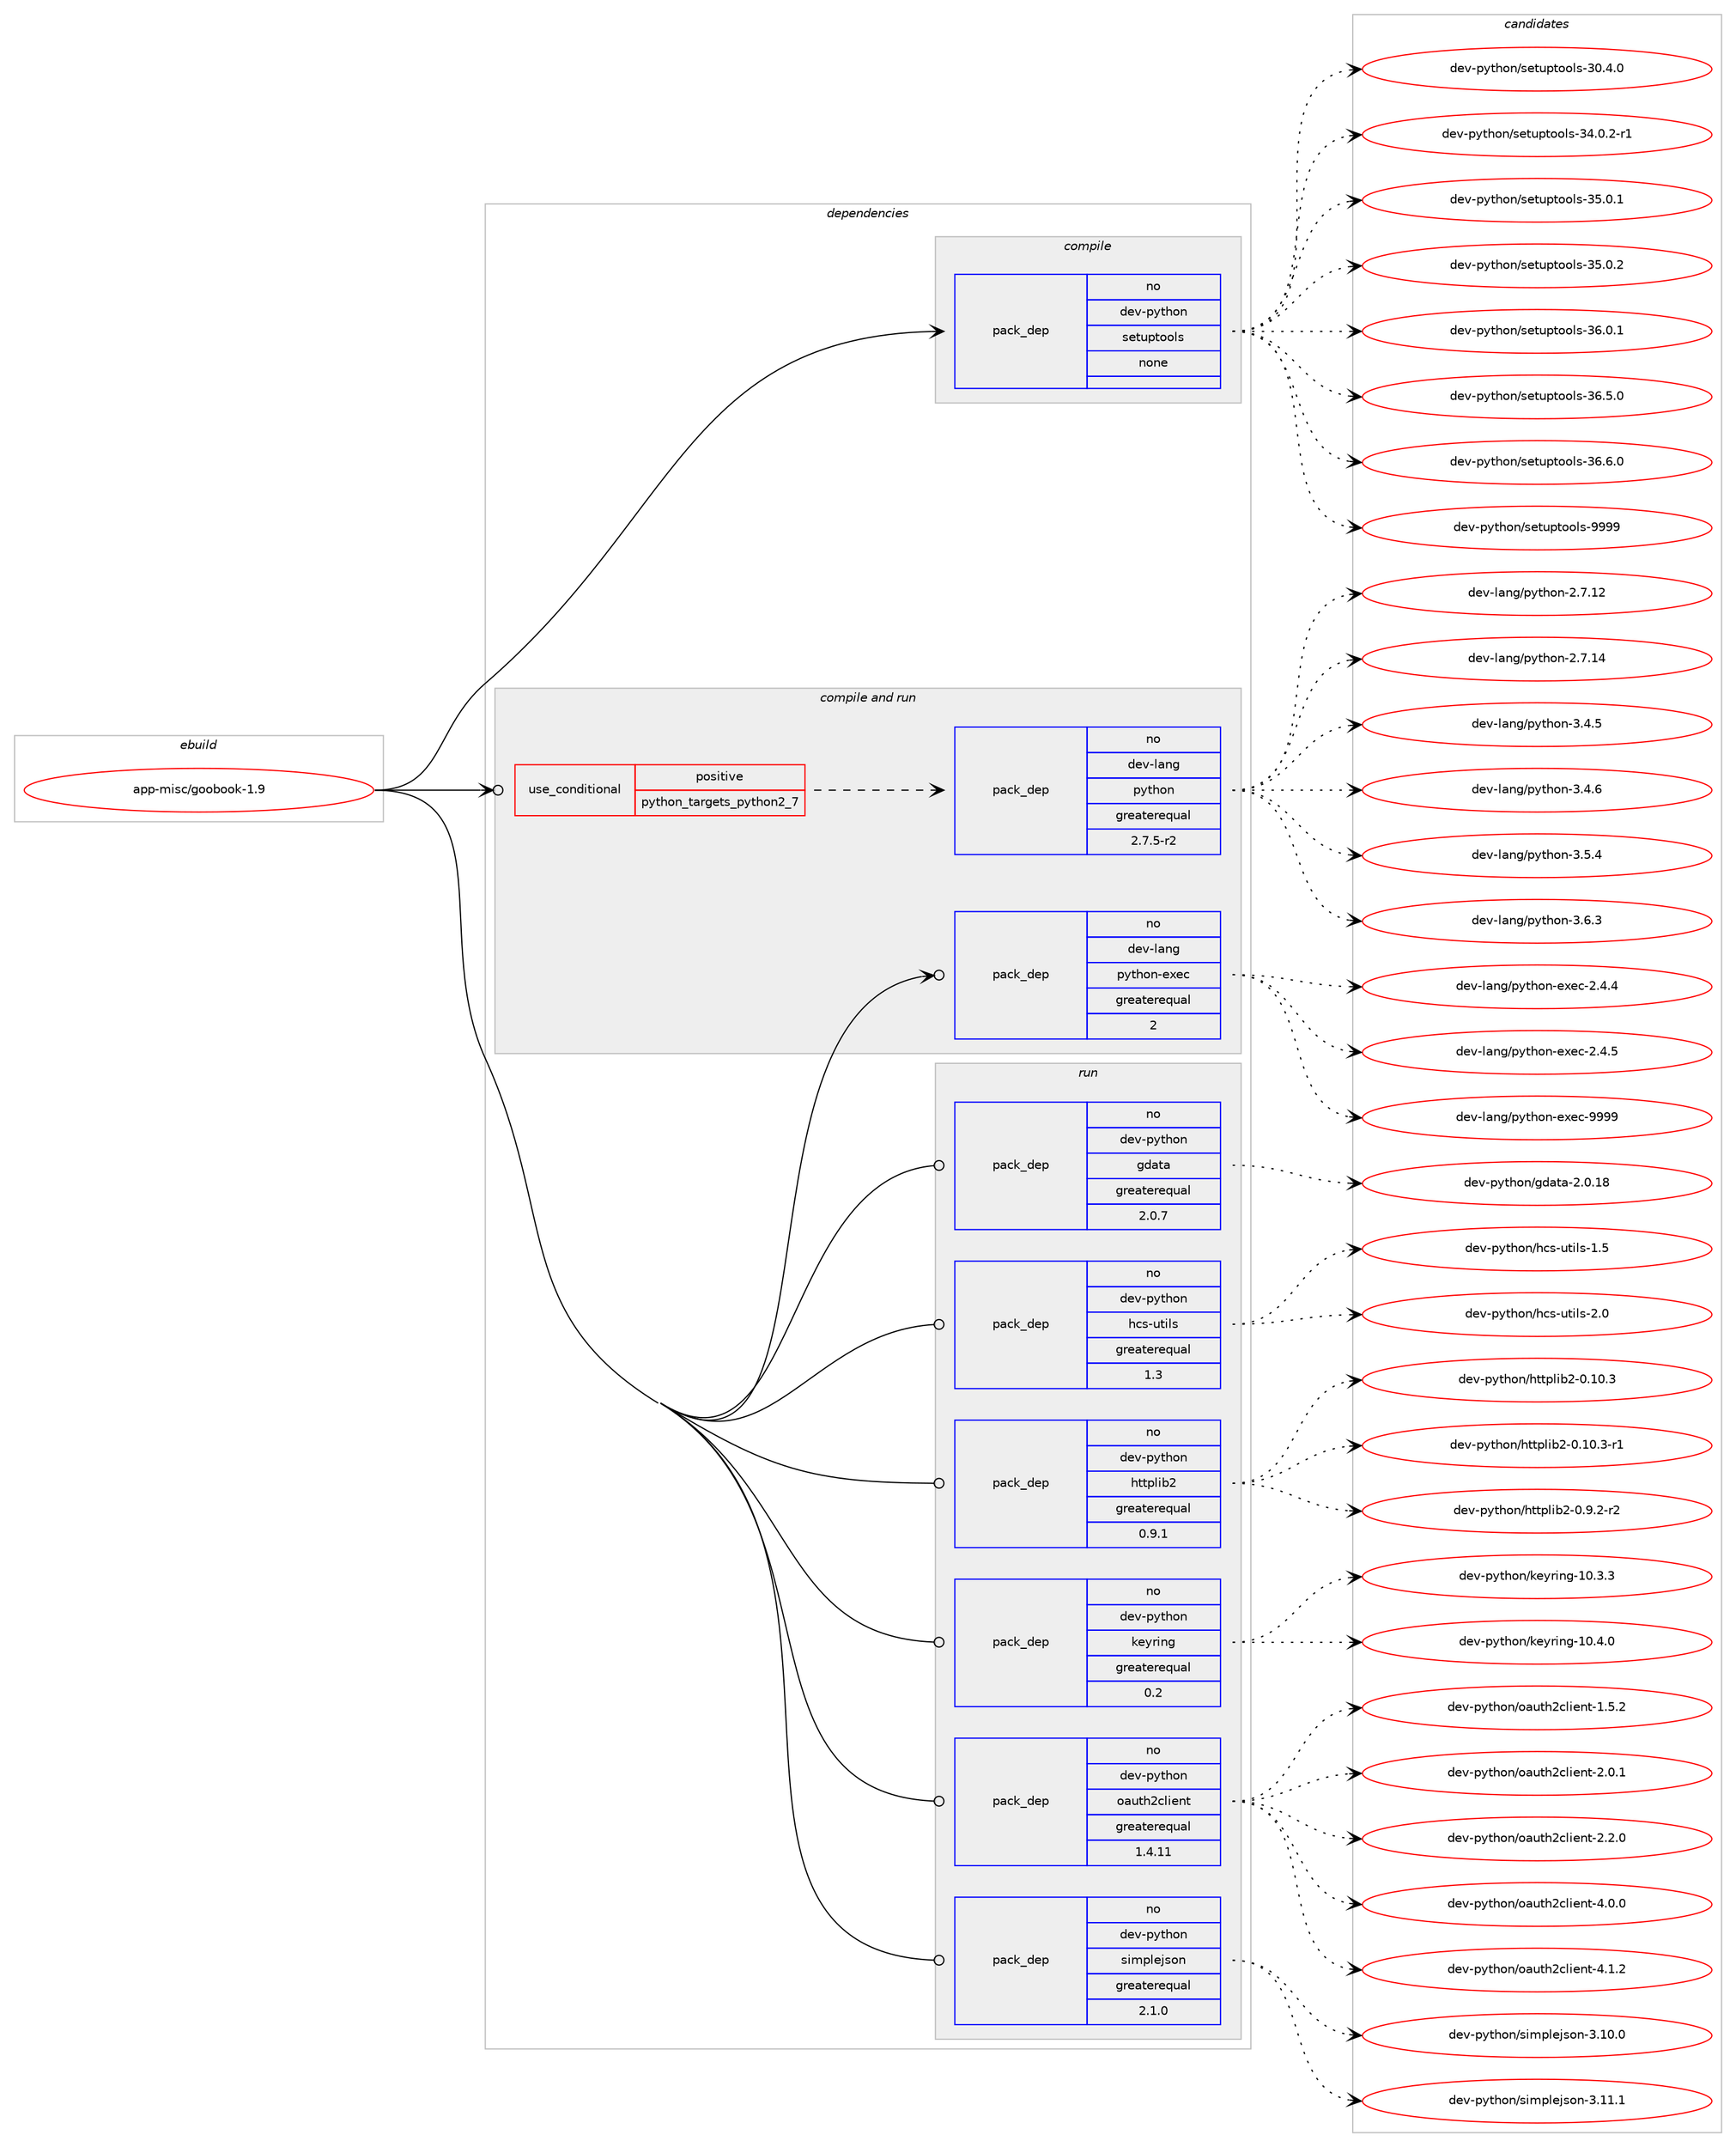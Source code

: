 digraph prolog {

# *************
# Graph options
# *************

newrank=true;
concentrate=true;
compound=true;
graph [rankdir=LR,fontname=Helvetica,fontsize=10,ranksep=1.5];#, ranksep=2.5, nodesep=0.2];
edge  [arrowhead=vee];
node  [fontname=Helvetica,fontsize=10];

# **********
# The ebuild
# **********

subgraph cluster_leftcol {
color=gray;
rank=same;
label=<<i>ebuild</i>>;
id [label="app-misc/goobook-1.9", color=red, width=4, href="../app-misc/goobook-1.9.svg"];
}

# ****************
# The dependencies
# ****************

subgraph cluster_midcol {
color=gray;
label=<<i>dependencies</i>>;
subgraph cluster_compile {
fillcolor="#eeeeee";
style=filled;
label=<<i>compile</i>>;
subgraph pack33016 {
dependency46099 [label=<<TABLE BORDER="0" CELLBORDER="1" CELLSPACING="0" CELLPADDING="4" WIDTH="220"><TR><TD ROWSPAN="6" CELLPADDING="30">pack_dep</TD></TR><TR><TD WIDTH="110">no</TD></TR><TR><TD>dev-python</TD></TR><TR><TD>setuptools</TD></TR><TR><TD>none</TD></TR><TR><TD></TD></TR></TABLE>>, shape=none, color=blue];
}
id:e -> dependency46099:w [weight=20,style="solid",arrowhead="vee"];
}
subgraph cluster_compileandrun {
fillcolor="#eeeeee";
style=filled;
label=<<i>compile and run</i>>;
subgraph cond12311 {
dependency46100 [label=<<TABLE BORDER="0" CELLBORDER="1" CELLSPACING="0" CELLPADDING="4"><TR><TD ROWSPAN="3" CELLPADDING="10">use_conditional</TD></TR><TR><TD>positive</TD></TR><TR><TD>python_targets_python2_7</TD></TR></TABLE>>, shape=none, color=red];
subgraph pack33017 {
dependency46101 [label=<<TABLE BORDER="0" CELLBORDER="1" CELLSPACING="0" CELLPADDING="4" WIDTH="220"><TR><TD ROWSPAN="6" CELLPADDING="30">pack_dep</TD></TR><TR><TD WIDTH="110">no</TD></TR><TR><TD>dev-lang</TD></TR><TR><TD>python</TD></TR><TR><TD>greaterequal</TD></TR><TR><TD>2.7.5-r2</TD></TR></TABLE>>, shape=none, color=blue];
}
dependency46100:e -> dependency46101:w [weight=20,style="dashed",arrowhead="vee"];
}
id:e -> dependency46100:w [weight=20,style="solid",arrowhead="odotvee"];
subgraph pack33018 {
dependency46102 [label=<<TABLE BORDER="0" CELLBORDER="1" CELLSPACING="0" CELLPADDING="4" WIDTH="220"><TR><TD ROWSPAN="6" CELLPADDING="30">pack_dep</TD></TR><TR><TD WIDTH="110">no</TD></TR><TR><TD>dev-lang</TD></TR><TR><TD>python-exec</TD></TR><TR><TD>greaterequal</TD></TR><TR><TD>2</TD></TR></TABLE>>, shape=none, color=blue];
}
id:e -> dependency46102:w [weight=20,style="solid",arrowhead="odotvee"];
}
subgraph cluster_run {
fillcolor="#eeeeee";
style=filled;
label=<<i>run</i>>;
subgraph pack33019 {
dependency46103 [label=<<TABLE BORDER="0" CELLBORDER="1" CELLSPACING="0" CELLPADDING="4" WIDTH="220"><TR><TD ROWSPAN="6" CELLPADDING="30">pack_dep</TD></TR><TR><TD WIDTH="110">no</TD></TR><TR><TD>dev-python</TD></TR><TR><TD>gdata</TD></TR><TR><TD>greaterequal</TD></TR><TR><TD>2.0.7</TD></TR></TABLE>>, shape=none, color=blue];
}
id:e -> dependency46103:w [weight=20,style="solid",arrowhead="odot"];
subgraph pack33020 {
dependency46104 [label=<<TABLE BORDER="0" CELLBORDER="1" CELLSPACING="0" CELLPADDING="4" WIDTH="220"><TR><TD ROWSPAN="6" CELLPADDING="30">pack_dep</TD></TR><TR><TD WIDTH="110">no</TD></TR><TR><TD>dev-python</TD></TR><TR><TD>hcs-utils</TD></TR><TR><TD>greaterequal</TD></TR><TR><TD>1.3</TD></TR></TABLE>>, shape=none, color=blue];
}
id:e -> dependency46104:w [weight=20,style="solid",arrowhead="odot"];
subgraph pack33021 {
dependency46105 [label=<<TABLE BORDER="0" CELLBORDER="1" CELLSPACING="0" CELLPADDING="4" WIDTH="220"><TR><TD ROWSPAN="6" CELLPADDING="30">pack_dep</TD></TR><TR><TD WIDTH="110">no</TD></TR><TR><TD>dev-python</TD></TR><TR><TD>httplib2</TD></TR><TR><TD>greaterequal</TD></TR><TR><TD>0.9.1</TD></TR></TABLE>>, shape=none, color=blue];
}
id:e -> dependency46105:w [weight=20,style="solid",arrowhead="odot"];
subgraph pack33022 {
dependency46106 [label=<<TABLE BORDER="0" CELLBORDER="1" CELLSPACING="0" CELLPADDING="4" WIDTH="220"><TR><TD ROWSPAN="6" CELLPADDING="30">pack_dep</TD></TR><TR><TD WIDTH="110">no</TD></TR><TR><TD>dev-python</TD></TR><TR><TD>keyring</TD></TR><TR><TD>greaterequal</TD></TR><TR><TD>0.2</TD></TR></TABLE>>, shape=none, color=blue];
}
id:e -> dependency46106:w [weight=20,style="solid",arrowhead="odot"];
subgraph pack33023 {
dependency46107 [label=<<TABLE BORDER="0" CELLBORDER="1" CELLSPACING="0" CELLPADDING="4" WIDTH="220"><TR><TD ROWSPAN="6" CELLPADDING="30">pack_dep</TD></TR><TR><TD WIDTH="110">no</TD></TR><TR><TD>dev-python</TD></TR><TR><TD>oauth2client</TD></TR><TR><TD>greaterequal</TD></TR><TR><TD>1.4.11</TD></TR></TABLE>>, shape=none, color=blue];
}
id:e -> dependency46107:w [weight=20,style="solid",arrowhead="odot"];
subgraph pack33024 {
dependency46108 [label=<<TABLE BORDER="0" CELLBORDER="1" CELLSPACING="0" CELLPADDING="4" WIDTH="220"><TR><TD ROWSPAN="6" CELLPADDING="30">pack_dep</TD></TR><TR><TD WIDTH="110">no</TD></TR><TR><TD>dev-python</TD></TR><TR><TD>simplejson</TD></TR><TR><TD>greaterequal</TD></TR><TR><TD>2.1.0</TD></TR></TABLE>>, shape=none, color=blue];
}
id:e -> dependency46108:w [weight=20,style="solid",arrowhead="odot"];
}
}

# **************
# The candidates
# **************

subgraph cluster_choices {
rank=same;
color=gray;
label=<<i>candidates</i>>;

subgraph choice33016 {
color=black;
nodesep=1;
choice100101118451121211161041111104711510111611711211611111110811545514846524648 [label="dev-python/setuptools-30.4.0", color=red, width=4,href="../dev-python/setuptools-30.4.0.svg"];
choice1001011184511212111610411111047115101116117112116111111108115455152464846504511449 [label="dev-python/setuptools-34.0.2-r1", color=red, width=4,href="../dev-python/setuptools-34.0.2-r1.svg"];
choice100101118451121211161041111104711510111611711211611111110811545515346484649 [label="dev-python/setuptools-35.0.1", color=red, width=4,href="../dev-python/setuptools-35.0.1.svg"];
choice100101118451121211161041111104711510111611711211611111110811545515346484650 [label="dev-python/setuptools-35.0.2", color=red, width=4,href="../dev-python/setuptools-35.0.2.svg"];
choice100101118451121211161041111104711510111611711211611111110811545515446484649 [label="dev-python/setuptools-36.0.1", color=red, width=4,href="../dev-python/setuptools-36.0.1.svg"];
choice100101118451121211161041111104711510111611711211611111110811545515446534648 [label="dev-python/setuptools-36.5.0", color=red, width=4,href="../dev-python/setuptools-36.5.0.svg"];
choice100101118451121211161041111104711510111611711211611111110811545515446544648 [label="dev-python/setuptools-36.6.0", color=red, width=4,href="../dev-python/setuptools-36.6.0.svg"];
choice10010111845112121116104111110471151011161171121161111111081154557575757 [label="dev-python/setuptools-9999", color=red, width=4,href="../dev-python/setuptools-9999.svg"];
dependency46099:e -> choice100101118451121211161041111104711510111611711211611111110811545514846524648:w [style=dotted,weight="100"];
dependency46099:e -> choice1001011184511212111610411111047115101116117112116111111108115455152464846504511449:w [style=dotted,weight="100"];
dependency46099:e -> choice100101118451121211161041111104711510111611711211611111110811545515346484649:w [style=dotted,weight="100"];
dependency46099:e -> choice100101118451121211161041111104711510111611711211611111110811545515346484650:w [style=dotted,weight="100"];
dependency46099:e -> choice100101118451121211161041111104711510111611711211611111110811545515446484649:w [style=dotted,weight="100"];
dependency46099:e -> choice100101118451121211161041111104711510111611711211611111110811545515446534648:w [style=dotted,weight="100"];
dependency46099:e -> choice100101118451121211161041111104711510111611711211611111110811545515446544648:w [style=dotted,weight="100"];
dependency46099:e -> choice10010111845112121116104111110471151011161171121161111111081154557575757:w [style=dotted,weight="100"];
}
subgraph choice33017 {
color=black;
nodesep=1;
choice10010111845108971101034711212111610411111045504655464950 [label="dev-lang/python-2.7.12", color=red, width=4,href="../dev-lang/python-2.7.12.svg"];
choice10010111845108971101034711212111610411111045504655464952 [label="dev-lang/python-2.7.14", color=red, width=4,href="../dev-lang/python-2.7.14.svg"];
choice100101118451089711010347112121116104111110455146524653 [label="dev-lang/python-3.4.5", color=red, width=4,href="../dev-lang/python-3.4.5.svg"];
choice100101118451089711010347112121116104111110455146524654 [label="dev-lang/python-3.4.6", color=red, width=4,href="../dev-lang/python-3.4.6.svg"];
choice100101118451089711010347112121116104111110455146534652 [label="dev-lang/python-3.5.4", color=red, width=4,href="../dev-lang/python-3.5.4.svg"];
choice100101118451089711010347112121116104111110455146544651 [label="dev-lang/python-3.6.3", color=red, width=4,href="../dev-lang/python-3.6.3.svg"];
dependency46101:e -> choice10010111845108971101034711212111610411111045504655464950:w [style=dotted,weight="100"];
dependency46101:e -> choice10010111845108971101034711212111610411111045504655464952:w [style=dotted,weight="100"];
dependency46101:e -> choice100101118451089711010347112121116104111110455146524653:w [style=dotted,weight="100"];
dependency46101:e -> choice100101118451089711010347112121116104111110455146524654:w [style=dotted,weight="100"];
dependency46101:e -> choice100101118451089711010347112121116104111110455146534652:w [style=dotted,weight="100"];
dependency46101:e -> choice100101118451089711010347112121116104111110455146544651:w [style=dotted,weight="100"];
}
subgraph choice33018 {
color=black;
nodesep=1;
choice1001011184510897110103471121211161041111104510112010199455046524652 [label="dev-lang/python-exec-2.4.4", color=red, width=4,href="../dev-lang/python-exec-2.4.4.svg"];
choice1001011184510897110103471121211161041111104510112010199455046524653 [label="dev-lang/python-exec-2.4.5", color=red, width=4,href="../dev-lang/python-exec-2.4.5.svg"];
choice10010111845108971101034711212111610411111045101120101994557575757 [label="dev-lang/python-exec-9999", color=red, width=4,href="../dev-lang/python-exec-9999.svg"];
dependency46102:e -> choice1001011184510897110103471121211161041111104510112010199455046524652:w [style=dotted,weight="100"];
dependency46102:e -> choice1001011184510897110103471121211161041111104510112010199455046524653:w [style=dotted,weight="100"];
dependency46102:e -> choice10010111845108971101034711212111610411111045101120101994557575757:w [style=dotted,weight="100"];
}
subgraph choice33019 {
color=black;
nodesep=1;
choice1001011184511212111610411111047103100971169745504648464956 [label="dev-python/gdata-2.0.18", color=red, width=4,href="../dev-python/gdata-2.0.18.svg"];
dependency46103:e -> choice1001011184511212111610411111047103100971169745504648464956:w [style=dotted,weight="100"];
}
subgraph choice33020 {
color=black;
nodesep=1;
choice1001011184511212111610411111047104991154511711610510811545494653 [label="dev-python/hcs-utils-1.5", color=red, width=4,href="../dev-python/hcs-utils-1.5.svg"];
choice1001011184511212111610411111047104991154511711610510811545504648 [label="dev-python/hcs-utils-2.0", color=red, width=4,href="../dev-python/hcs-utils-2.0.svg"];
dependency46104:e -> choice1001011184511212111610411111047104991154511711610510811545494653:w [style=dotted,weight="100"];
dependency46104:e -> choice1001011184511212111610411111047104991154511711610510811545504648:w [style=dotted,weight="100"];
}
subgraph choice33021 {
color=black;
nodesep=1;
choice1001011184511212111610411111047104116116112108105985045484649484651 [label="dev-python/httplib2-0.10.3", color=red, width=4,href="../dev-python/httplib2-0.10.3.svg"];
choice10010111845112121116104111110471041161161121081059850454846494846514511449 [label="dev-python/httplib2-0.10.3-r1", color=red, width=4,href="../dev-python/httplib2-0.10.3-r1.svg"];
choice100101118451121211161041111104710411611611210810598504548465746504511450 [label="dev-python/httplib2-0.9.2-r2", color=red, width=4,href="../dev-python/httplib2-0.9.2-r2.svg"];
dependency46105:e -> choice1001011184511212111610411111047104116116112108105985045484649484651:w [style=dotted,weight="100"];
dependency46105:e -> choice10010111845112121116104111110471041161161121081059850454846494846514511449:w [style=dotted,weight="100"];
dependency46105:e -> choice100101118451121211161041111104710411611611210810598504548465746504511450:w [style=dotted,weight="100"];
}
subgraph choice33022 {
color=black;
nodesep=1;
choice100101118451121211161041111104710710112111410511010345494846514651 [label="dev-python/keyring-10.3.3", color=red, width=4,href="../dev-python/keyring-10.3.3.svg"];
choice100101118451121211161041111104710710112111410511010345494846524648 [label="dev-python/keyring-10.4.0", color=red, width=4,href="../dev-python/keyring-10.4.0.svg"];
dependency46106:e -> choice100101118451121211161041111104710710112111410511010345494846514651:w [style=dotted,weight="100"];
dependency46106:e -> choice100101118451121211161041111104710710112111410511010345494846524648:w [style=dotted,weight="100"];
}
subgraph choice33023 {
color=black;
nodesep=1;
choice1001011184511212111610411111047111971171161045099108105101110116454946534650 [label="dev-python/oauth2client-1.5.2", color=red, width=4,href="../dev-python/oauth2client-1.5.2.svg"];
choice1001011184511212111610411111047111971171161045099108105101110116455046484649 [label="dev-python/oauth2client-2.0.1", color=red, width=4,href="../dev-python/oauth2client-2.0.1.svg"];
choice1001011184511212111610411111047111971171161045099108105101110116455046504648 [label="dev-python/oauth2client-2.2.0", color=red, width=4,href="../dev-python/oauth2client-2.2.0.svg"];
choice1001011184511212111610411111047111971171161045099108105101110116455246484648 [label="dev-python/oauth2client-4.0.0", color=red, width=4,href="../dev-python/oauth2client-4.0.0.svg"];
choice1001011184511212111610411111047111971171161045099108105101110116455246494650 [label="dev-python/oauth2client-4.1.2", color=red, width=4,href="../dev-python/oauth2client-4.1.2.svg"];
dependency46107:e -> choice1001011184511212111610411111047111971171161045099108105101110116454946534650:w [style=dotted,weight="100"];
dependency46107:e -> choice1001011184511212111610411111047111971171161045099108105101110116455046484649:w [style=dotted,weight="100"];
dependency46107:e -> choice1001011184511212111610411111047111971171161045099108105101110116455046504648:w [style=dotted,weight="100"];
dependency46107:e -> choice1001011184511212111610411111047111971171161045099108105101110116455246484648:w [style=dotted,weight="100"];
dependency46107:e -> choice1001011184511212111610411111047111971171161045099108105101110116455246494650:w [style=dotted,weight="100"];
}
subgraph choice33024 {
color=black;
nodesep=1;
choice100101118451121211161041111104711510510911210810110611511111045514649484648 [label="dev-python/simplejson-3.10.0", color=red, width=4,href="../dev-python/simplejson-3.10.0.svg"];
choice100101118451121211161041111104711510510911210810110611511111045514649494649 [label="dev-python/simplejson-3.11.1", color=red, width=4,href="../dev-python/simplejson-3.11.1.svg"];
dependency46108:e -> choice100101118451121211161041111104711510510911210810110611511111045514649484648:w [style=dotted,weight="100"];
dependency46108:e -> choice100101118451121211161041111104711510510911210810110611511111045514649494649:w [style=dotted,weight="100"];
}
}

}
